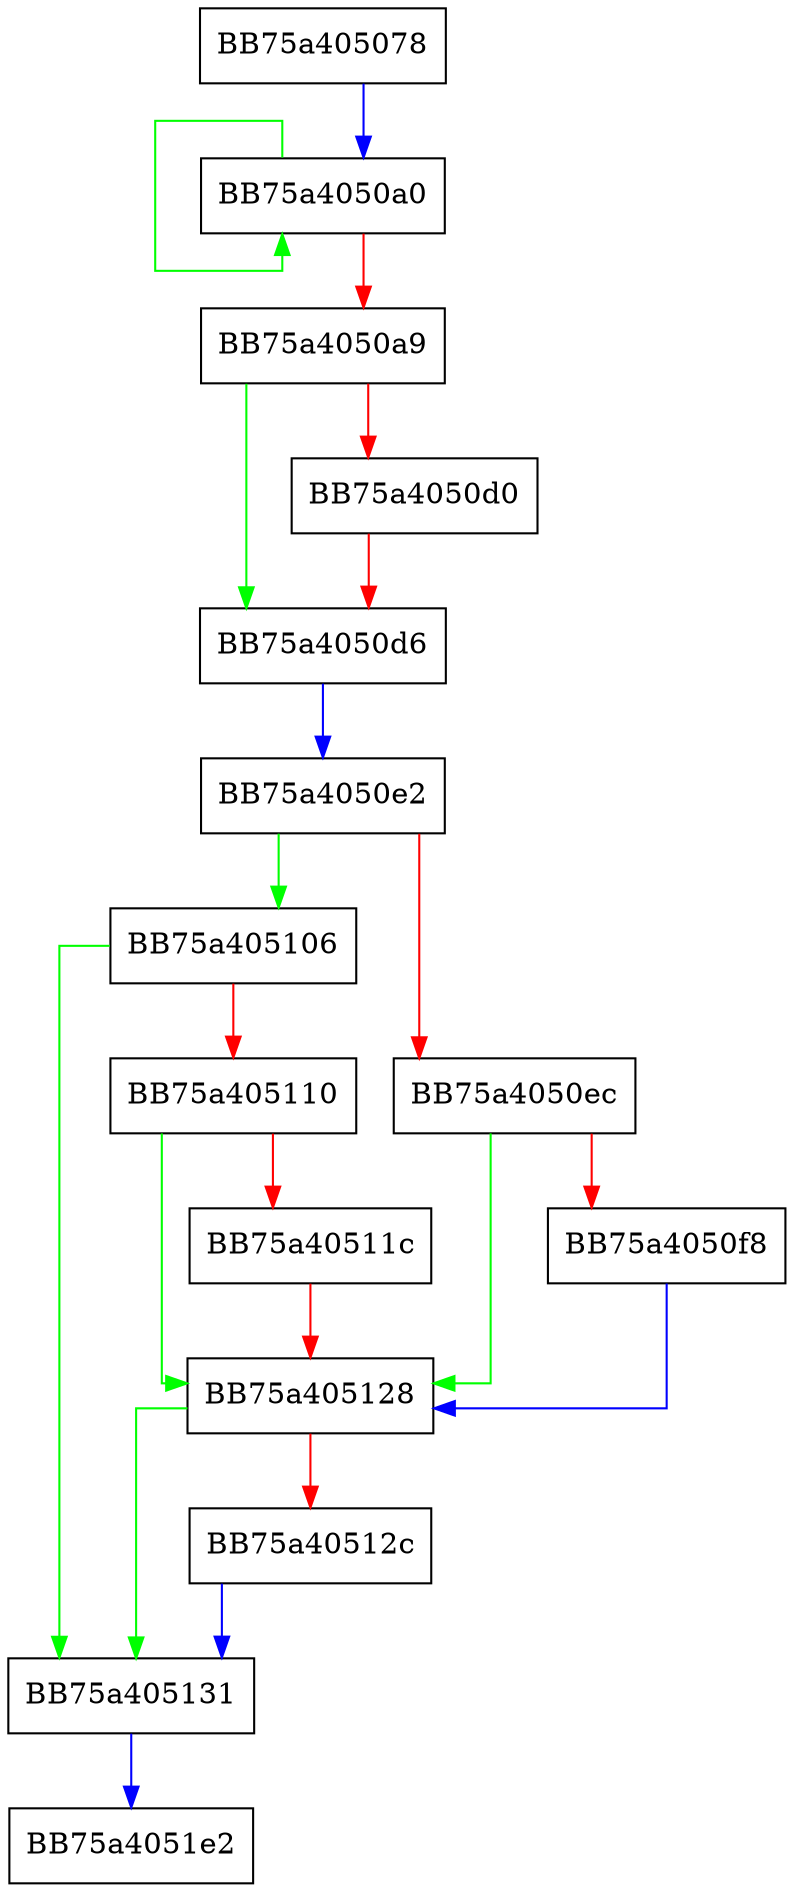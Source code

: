 digraph CompileAsrRegex {
  node [shape="box"];
  graph [splines=ortho];
  BB75a405078 -> BB75a4050a0 [color="blue"];
  BB75a4050a0 -> BB75a4050a0 [color="green"];
  BB75a4050a0 -> BB75a4050a9 [color="red"];
  BB75a4050a9 -> BB75a4050d6 [color="green"];
  BB75a4050a9 -> BB75a4050d0 [color="red"];
  BB75a4050d0 -> BB75a4050d6 [color="red"];
  BB75a4050d6 -> BB75a4050e2 [color="blue"];
  BB75a4050e2 -> BB75a405106 [color="green"];
  BB75a4050e2 -> BB75a4050ec [color="red"];
  BB75a4050ec -> BB75a405128 [color="green"];
  BB75a4050ec -> BB75a4050f8 [color="red"];
  BB75a4050f8 -> BB75a405128 [color="blue"];
  BB75a405106 -> BB75a405131 [color="green"];
  BB75a405106 -> BB75a405110 [color="red"];
  BB75a405110 -> BB75a405128 [color="green"];
  BB75a405110 -> BB75a40511c [color="red"];
  BB75a40511c -> BB75a405128 [color="red"];
  BB75a405128 -> BB75a405131 [color="green"];
  BB75a405128 -> BB75a40512c [color="red"];
  BB75a40512c -> BB75a405131 [color="blue"];
  BB75a405131 -> BB75a4051e2 [color="blue"];
}